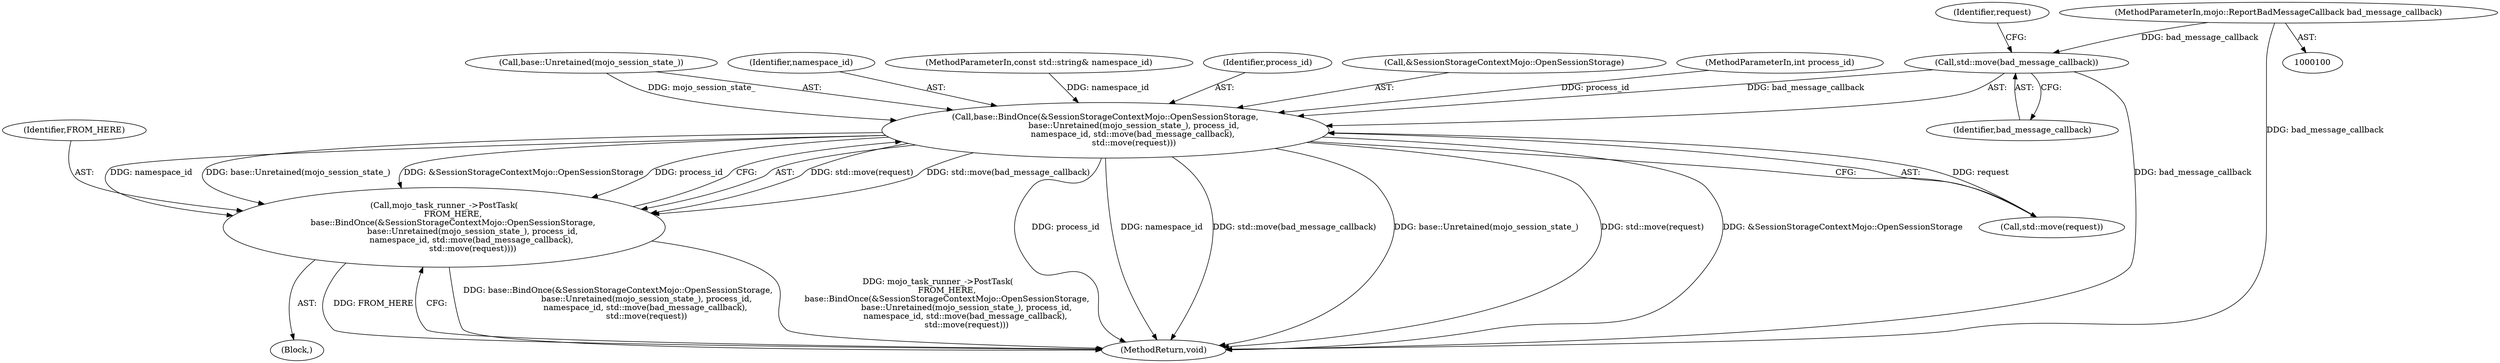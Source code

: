 digraph "1_Chrome_ba169c14aa9cc2efd708a878ae21ff34f3898fe0_0@API" {
"1000119" [label="(Call,std::move(bad_message_callback))"];
"1000103" [label="(MethodParameterIn,mojo::ReportBadMessageCallback bad_message_callback)"];
"1000112" [label="(Call,base::BindOnce(&SessionStorageContextMojo::OpenSessionStorage,\n                      base::Unretained(mojo_session_state_), process_id,\n                     namespace_id, std::move(bad_message_callback),\n                      std::move(request)))"];
"1000110" [label="(Call,mojo_task_runner_->PostTask(\n       FROM_HERE,\n       base::BindOnce(&SessionStorageContextMojo::OpenSessionStorage,\n                      base::Unretained(mojo_session_state_), process_id,\n                     namespace_id, std::move(bad_message_callback),\n                      std::move(request))))"];
"1000120" [label="(Identifier,bad_message_callback)"];
"1000113" [label="(Call,&SessionStorageContextMojo::OpenSessionStorage)"];
"1000101" [label="(MethodParameterIn,int process_id)"];
"1000115" [label="(Call,base::Unretained(mojo_session_state_))"];
"1000111" [label="(Identifier,FROM_HERE)"];
"1000118" [label="(Identifier,namespace_id)"];
"1000121" [label="(Call,std::move(request))"];
"1000119" [label="(Call,std::move(bad_message_callback))"];
"1000102" [label="(MethodParameterIn,const std::string& namespace_id)"];
"1000112" [label="(Call,base::BindOnce(&SessionStorageContextMojo::OpenSessionStorage,\n                      base::Unretained(mojo_session_state_), process_id,\n                     namespace_id, std::move(bad_message_callback),\n                      std::move(request)))"];
"1000103" [label="(MethodParameterIn,mojo::ReportBadMessageCallback bad_message_callback)"];
"1000117" [label="(Identifier,process_id)"];
"1000105" [label="(Block,)"];
"1000123" [label="(MethodReturn,void)"];
"1000122" [label="(Identifier,request)"];
"1000110" [label="(Call,mojo_task_runner_->PostTask(\n       FROM_HERE,\n       base::BindOnce(&SessionStorageContextMojo::OpenSessionStorage,\n                      base::Unretained(mojo_session_state_), process_id,\n                     namespace_id, std::move(bad_message_callback),\n                      std::move(request))))"];
"1000119" -> "1000112"  [label="AST: "];
"1000119" -> "1000120"  [label="CFG: "];
"1000120" -> "1000119"  [label="AST: "];
"1000122" -> "1000119"  [label="CFG: "];
"1000119" -> "1000123"  [label="DDG: bad_message_callback"];
"1000119" -> "1000112"  [label="DDG: bad_message_callback"];
"1000103" -> "1000119"  [label="DDG: bad_message_callback"];
"1000103" -> "1000100"  [label="AST: "];
"1000103" -> "1000123"  [label="DDG: bad_message_callback"];
"1000112" -> "1000110"  [label="AST: "];
"1000112" -> "1000121"  [label="CFG: "];
"1000113" -> "1000112"  [label="AST: "];
"1000115" -> "1000112"  [label="AST: "];
"1000117" -> "1000112"  [label="AST: "];
"1000118" -> "1000112"  [label="AST: "];
"1000121" -> "1000112"  [label="AST: "];
"1000110" -> "1000112"  [label="CFG: "];
"1000112" -> "1000123"  [label="DDG: process_id"];
"1000112" -> "1000123"  [label="DDG: namespace_id"];
"1000112" -> "1000123"  [label="DDG: std::move(bad_message_callback)"];
"1000112" -> "1000123"  [label="DDG: base::Unretained(mojo_session_state_)"];
"1000112" -> "1000123"  [label="DDG: std::move(request)"];
"1000112" -> "1000123"  [label="DDG: &SessionStorageContextMojo::OpenSessionStorage"];
"1000112" -> "1000110"  [label="DDG: std::move(request)"];
"1000112" -> "1000110"  [label="DDG: std::move(bad_message_callback)"];
"1000112" -> "1000110"  [label="DDG: namespace_id"];
"1000112" -> "1000110"  [label="DDG: base::Unretained(mojo_session_state_)"];
"1000112" -> "1000110"  [label="DDG: &SessionStorageContextMojo::OpenSessionStorage"];
"1000112" -> "1000110"  [label="DDG: process_id"];
"1000115" -> "1000112"  [label="DDG: mojo_session_state_"];
"1000101" -> "1000112"  [label="DDG: process_id"];
"1000102" -> "1000112"  [label="DDG: namespace_id"];
"1000121" -> "1000112"  [label="DDG: request"];
"1000110" -> "1000105"  [label="AST: "];
"1000111" -> "1000110"  [label="AST: "];
"1000123" -> "1000110"  [label="CFG: "];
"1000110" -> "1000123"  [label="DDG: base::BindOnce(&SessionStorageContextMojo::OpenSessionStorage,\n                      base::Unretained(mojo_session_state_), process_id,\n                     namespace_id, std::move(bad_message_callback),\n                      std::move(request))"];
"1000110" -> "1000123"  [label="DDG: mojo_task_runner_->PostTask(\n       FROM_HERE,\n       base::BindOnce(&SessionStorageContextMojo::OpenSessionStorage,\n                      base::Unretained(mojo_session_state_), process_id,\n                     namespace_id, std::move(bad_message_callback),\n                      std::move(request)))"];
"1000110" -> "1000123"  [label="DDG: FROM_HERE"];
}
